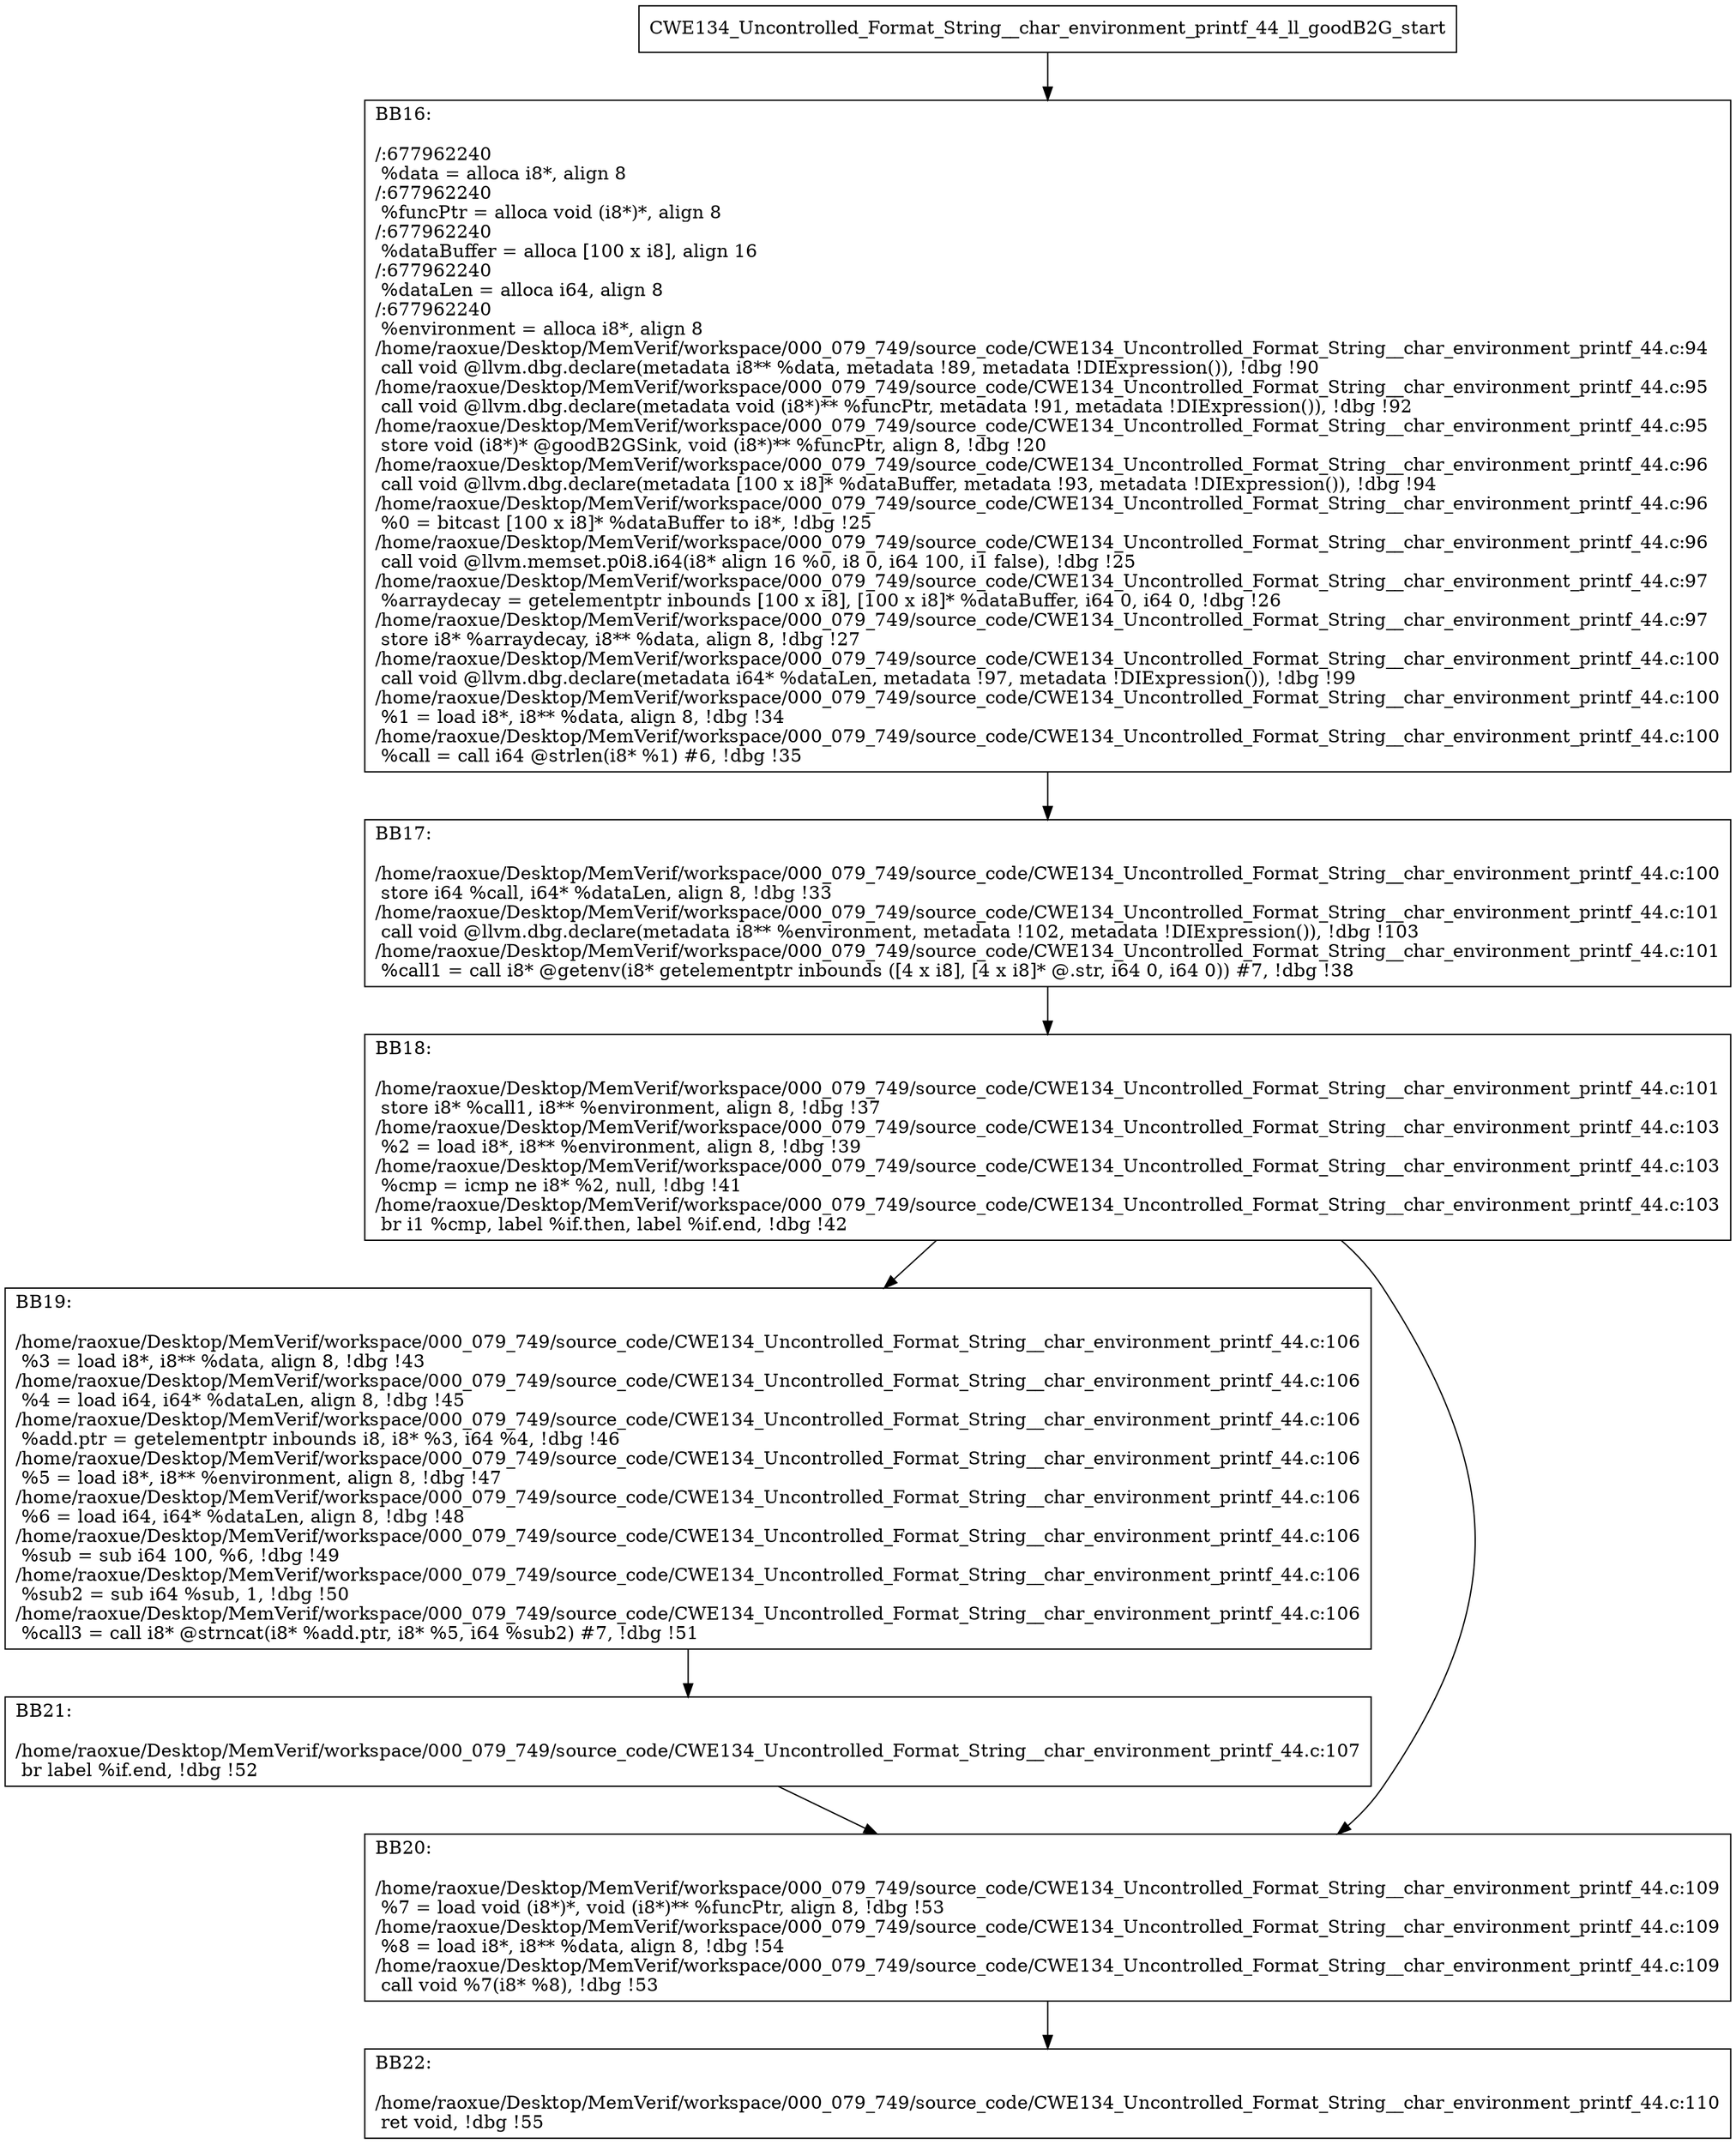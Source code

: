 digraph "CFG for'CWE134_Uncontrolled_Format_String__char_environment_printf_44_ll_goodB2G' function" {
	BBCWE134_Uncontrolled_Format_String__char_environment_printf_44_ll_goodB2G_start[shape=record,label="{CWE134_Uncontrolled_Format_String__char_environment_printf_44_ll_goodB2G_start}"];
	BBCWE134_Uncontrolled_Format_String__char_environment_printf_44_ll_goodB2G_start-> CWE134_Uncontrolled_Format_String__char_environment_printf_44_ll_goodB2GBB16;
	CWE134_Uncontrolled_Format_String__char_environment_printf_44_ll_goodB2GBB16 [shape=record, label="{BB16:\l\l/:677962240\l
  %data = alloca i8*, align 8\l
/:677962240\l
  %funcPtr = alloca void (i8*)*, align 8\l
/:677962240\l
  %dataBuffer = alloca [100 x i8], align 16\l
/:677962240\l
  %dataLen = alloca i64, align 8\l
/:677962240\l
  %environment = alloca i8*, align 8\l
/home/raoxue/Desktop/MemVerif/workspace/000_079_749/source_code/CWE134_Uncontrolled_Format_String__char_environment_printf_44.c:94\l
  call void @llvm.dbg.declare(metadata i8** %data, metadata !89, metadata !DIExpression()), !dbg !90\l
/home/raoxue/Desktop/MemVerif/workspace/000_079_749/source_code/CWE134_Uncontrolled_Format_String__char_environment_printf_44.c:95\l
  call void @llvm.dbg.declare(metadata void (i8*)** %funcPtr, metadata !91, metadata !DIExpression()), !dbg !92\l
/home/raoxue/Desktop/MemVerif/workspace/000_079_749/source_code/CWE134_Uncontrolled_Format_String__char_environment_printf_44.c:95\l
  store void (i8*)* @goodB2GSink, void (i8*)** %funcPtr, align 8, !dbg !20\l
/home/raoxue/Desktop/MemVerif/workspace/000_079_749/source_code/CWE134_Uncontrolled_Format_String__char_environment_printf_44.c:96\l
  call void @llvm.dbg.declare(metadata [100 x i8]* %dataBuffer, metadata !93, metadata !DIExpression()), !dbg !94\l
/home/raoxue/Desktop/MemVerif/workspace/000_079_749/source_code/CWE134_Uncontrolled_Format_String__char_environment_printf_44.c:96\l
  %0 = bitcast [100 x i8]* %dataBuffer to i8*, !dbg !25\l
/home/raoxue/Desktop/MemVerif/workspace/000_079_749/source_code/CWE134_Uncontrolled_Format_String__char_environment_printf_44.c:96\l
  call void @llvm.memset.p0i8.i64(i8* align 16 %0, i8 0, i64 100, i1 false), !dbg !25\l
/home/raoxue/Desktop/MemVerif/workspace/000_079_749/source_code/CWE134_Uncontrolled_Format_String__char_environment_printf_44.c:97\l
  %arraydecay = getelementptr inbounds [100 x i8], [100 x i8]* %dataBuffer, i64 0, i64 0, !dbg !26\l
/home/raoxue/Desktop/MemVerif/workspace/000_079_749/source_code/CWE134_Uncontrolled_Format_String__char_environment_printf_44.c:97\l
  store i8* %arraydecay, i8** %data, align 8, !dbg !27\l
/home/raoxue/Desktop/MemVerif/workspace/000_079_749/source_code/CWE134_Uncontrolled_Format_String__char_environment_printf_44.c:100\l
  call void @llvm.dbg.declare(metadata i64* %dataLen, metadata !97, metadata !DIExpression()), !dbg !99\l
/home/raoxue/Desktop/MemVerif/workspace/000_079_749/source_code/CWE134_Uncontrolled_Format_String__char_environment_printf_44.c:100\l
  %1 = load i8*, i8** %data, align 8, !dbg !34\l
/home/raoxue/Desktop/MemVerif/workspace/000_079_749/source_code/CWE134_Uncontrolled_Format_String__char_environment_printf_44.c:100\l
  %call = call i64 @strlen(i8* %1) #6, !dbg !35\l
}"];
	CWE134_Uncontrolled_Format_String__char_environment_printf_44_ll_goodB2GBB16-> CWE134_Uncontrolled_Format_String__char_environment_printf_44_ll_goodB2GBB17;
	CWE134_Uncontrolled_Format_String__char_environment_printf_44_ll_goodB2GBB17 [shape=record, label="{BB17:\l\l/home/raoxue/Desktop/MemVerif/workspace/000_079_749/source_code/CWE134_Uncontrolled_Format_String__char_environment_printf_44.c:100\l
  store i64 %call, i64* %dataLen, align 8, !dbg !33\l
/home/raoxue/Desktop/MemVerif/workspace/000_079_749/source_code/CWE134_Uncontrolled_Format_String__char_environment_printf_44.c:101\l
  call void @llvm.dbg.declare(metadata i8** %environment, metadata !102, metadata !DIExpression()), !dbg !103\l
/home/raoxue/Desktop/MemVerif/workspace/000_079_749/source_code/CWE134_Uncontrolled_Format_String__char_environment_printf_44.c:101\l
  %call1 = call i8* @getenv(i8* getelementptr inbounds ([4 x i8], [4 x i8]* @.str, i64 0, i64 0)) #7, !dbg !38\l
}"];
	CWE134_Uncontrolled_Format_String__char_environment_printf_44_ll_goodB2GBB17-> CWE134_Uncontrolled_Format_String__char_environment_printf_44_ll_goodB2GBB18;
	CWE134_Uncontrolled_Format_String__char_environment_printf_44_ll_goodB2GBB18 [shape=record, label="{BB18:\l\l/home/raoxue/Desktop/MemVerif/workspace/000_079_749/source_code/CWE134_Uncontrolled_Format_String__char_environment_printf_44.c:101\l
  store i8* %call1, i8** %environment, align 8, !dbg !37\l
/home/raoxue/Desktop/MemVerif/workspace/000_079_749/source_code/CWE134_Uncontrolled_Format_String__char_environment_printf_44.c:103\l
  %2 = load i8*, i8** %environment, align 8, !dbg !39\l
/home/raoxue/Desktop/MemVerif/workspace/000_079_749/source_code/CWE134_Uncontrolled_Format_String__char_environment_printf_44.c:103\l
  %cmp = icmp ne i8* %2, null, !dbg !41\l
/home/raoxue/Desktop/MemVerif/workspace/000_079_749/source_code/CWE134_Uncontrolled_Format_String__char_environment_printf_44.c:103\l
  br i1 %cmp, label %if.then, label %if.end, !dbg !42\l
}"];
	CWE134_Uncontrolled_Format_String__char_environment_printf_44_ll_goodB2GBB18-> CWE134_Uncontrolled_Format_String__char_environment_printf_44_ll_goodB2GBB19;
	CWE134_Uncontrolled_Format_String__char_environment_printf_44_ll_goodB2GBB18-> CWE134_Uncontrolled_Format_String__char_environment_printf_44_ll_goodB2GBB20;
	CWE134_Uncontrolled_Format_String__char_environment_printf_44_ll_goodB2GBB19 [shape=record, label="{BB19:\l\l/home/raoxue/Desktop/MemVerif/workspace/000_079_749/source_code/CWE134_Uncontrolled_Format_String__char_environment_printf_44.c:106\l
  %3 = load i8*, i8** %data, align 8, !dbg !43\l
/home/raoxue/Desktop/MemVerif/workspace/000_079_749/source_code/CWE134_Uncontrolled_Format_String__char_environment_printf_44.c:106\l
  %4 = load i64, i64* %dataLen, align 8, !dbg !45\l
/home/raoxue/Desktop/MemVerif/workspace/000_079_749/source_code/CWE134_Uncontrolled_Format_String__char_environment_printf_44.c:106\l
  %add.ptr = getelementptr inbounds i8, i8* %3, i64 %4, !dbg !46\l
/home/raoxue/Desktop/MemVerif/workspace/000_079_749/source_code/CWE134_Uncontrolled_Format_String__char_environment_printf_44.c:106\l
  %5 = load i8*, i8** %environment, align 8, !dbg !47\l
/home/raoxue/Desktop/MemVerif/workspace/000_079_749/source_code/CWE134_Uncontrolled_Format_String__char_environment_printf_44.c:106\l
  %6 = load i64, i64* %dataLen, align 8, !dbg !48\l
/home/raoxue/Desktop/MemVerif/workspace/000_079_749/source_code/CWE134_Uncontrolled_Format_String__char_environment_printf_44.c:106\l
  %sub = sub i64 100, %6, !dbg !49\l
/home/raoxue/Desktop/MemVerif/workspace/000_079_749/source_code/CWE134_Uncontrolled_Format_String__char_environment_printf_44.c:106\l
  %sub2 = sub i64 %sub, 1, !dbg !50\l
/home/raoxue/Desktop/MemVerif/workspace/000_079_749/source_code/CWE134_Uncontrolled_Format_String__char_environment_printf_44.c:106\l
  %call3 = call i8* @strncat(i8* %add.ptr, i8* %5, i64 %sub2) #7, !dbg !51\l
}"];
	CWE134_Uncontrolled_Format_String__char_environment_printf_44_ll_goodB2GBB19-> CWE134_Uncontrolled_Format_String__char_environment_printf_44_ll_goodB2GBB21;
	CWE134_Uncontrolled_Format_String__char_environment_printf_44_ll_goodB2GBB21 [shape=record, label="{BB21:\l\l/home/raoxue/Desktop/MemVerif/workspace/000_079_749/source_code/CWE134_Uncontrolled_Format_String__char_environment_printf_44.c:107\l
  br label %if.end, !dbg !52\l
}"];
	CWE134_Uncontrolled_Format_String__char_environment_printf_44_ll_goodB2GBB21-> CWE134_Uncontrolled_Format_String__char_environment_printf_44_ll_goodB2GBB20;
	CWE134_Uncontrolled_Format_String__char_environment_printf_44_ll_goodB2GBB20 [shape=record, label="{BB20:\l\l/home/raoxue/Desktop/MemVerif/workspace/000_079_749/source_code/CWE134_Uncontrolled_Format_String__char_environment_printf_44.c:109\l
  %7 = load void (i8*)*, void (i8*)** %funcPtr, align 8, !dbg !53\l
/home/raoxue/Desktop/MemVerif/workspace/000_079_749/source_code/CWE134_Uncontrolled_Format_String__char_environment_printf_44.c:109\l
  %8 = load i8*, i8** %data, align 8, !dbg !54\l
/home/raoxue/Desktop/MemVerif/workspace/000_079_749/source_code/CWE134_Uncontrolled_Format_String__char_environment_printf_44.c:109\l
  call void %7(i8* %8), !dbg !53\l
}"];
	CWE134_Uncontrolled_Format_String__char_environment_printf_44_ll_goodB2GBB20-> CWE134_Uncontrolled_Format_String__char_environment_printf_44_ll_goodB2GBB22;
	CWE134_Uncontrolled_Format_String__char_environment_printf_44_ll_goodB2GBB22 [shape=record, label="{BB22:\l\l/home/raoxue/Desktop/MemVerif/workspace/000_079_749/source_code/CWE134_Uncontrolled_Format_String__char_environment_printf_44.c:110\l
  ret void, !dbg !55\l
}"];
}
